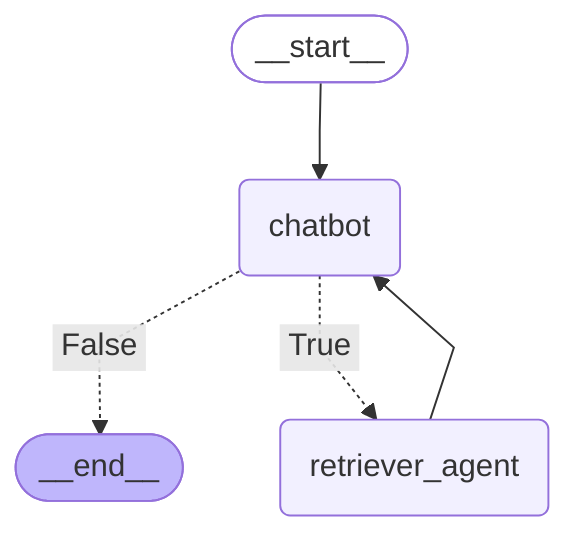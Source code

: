 ---
config:
  flowchart:
    curve: linear
---
graph TD;
	__start__([<p>__start__</p>]):::first
	chatbot(chatbot)
	retriever_agent(retriever_agent)
	__end__([<p>__end__</p>]):::last
	__start__ --> chatbot;
	chatbot -. &nbsp;False&nbsp; .-> __end__;
	chatbot -. &nbsp;True&nbsp; .-> retriever_agent;
	retriever_agent --> chatbot;
	classDef default fill:#f2f0ff,line-height:1.2
	classDef first fill-opacity:0
	classDef last fill:#bfb6fc